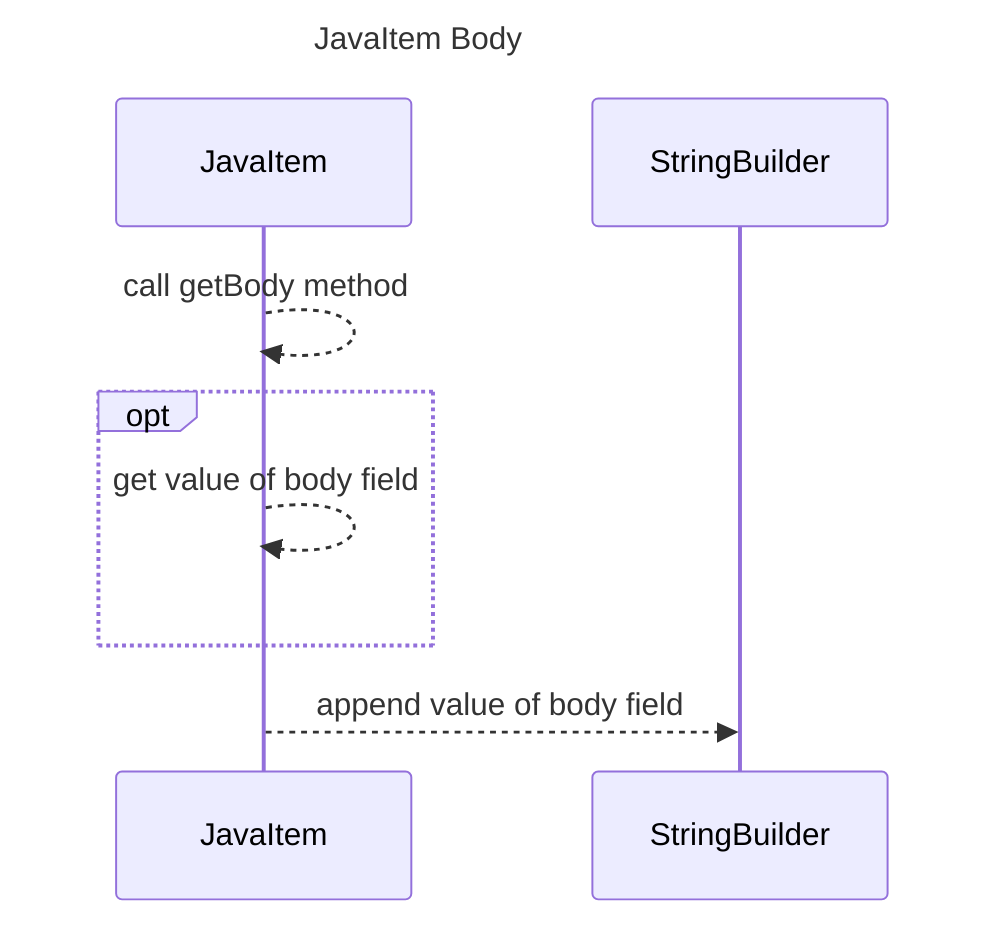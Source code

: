 ---
title: JavaItem Body
---

sequenceDiagram
    participant JavaItem
    participant StringBuilder

    JavaItem-->>JavaItem: call getBody method
    opt
        JavaItem-->>JavaItem: get value of body field
    end
    JavaItem-->>StringBuilder: append value of body field